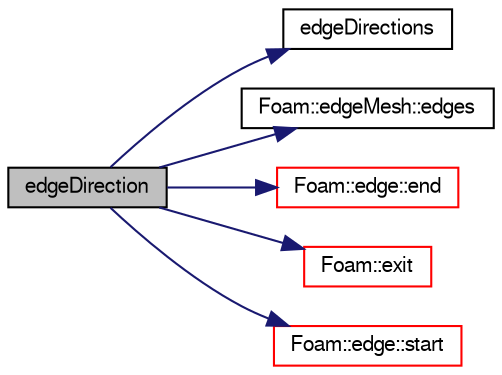 digraph "edgeDirection"
{
  bgcolor="transparent";
  edge [fontname="FreeSans",fontsize="10",labelfontname="FreeSans",labelfontsize="10"];
  node [fontname="FreeSans",fontsize="10",shape=record];
  rankdir="LR";
  Node714 [label="edgeDirection",height=0.2,width=0.4,color="black", fillcolor="grey75", style="filled", fontcolor="black"];
  Node714 -> Node715 [color="midnightblue",fontsize="10",style="solid",fontname="FreeSans"];
  Node715 [label="edgeDirections",height=0.2,width=0.4,color="black",URL="$a21786.html#a3ed9c65a681237af480891c1b4a88f6d",tooltip="Return the edgeDirection vectors. "];
  Node714 -> Node716 [color="midnightblue",fontsize="10",style="solid",fontname="FreeSans"];
  Node716 [label="Foam::edgeMesh::edges",height=0.2,width=0.4,color="black",URL="$a21754.html#a21d764179912ddda5c6f95193c289846",tooltip="Return edges. "];
  Node714 -> Node717 [color="midnightblue",fontsize="10",style="solid",fontname="FreeSans"];
  Node717 [label="Foam::edge::end",height=0.2,width=0.4,color="red",URL="$a27210.html#a5ac1c619caccdf5bcf8c3d58a409849f",tooltip="Return end vertex label. "];
  Node714 -> Node719 [color="midnightblue",fontsize="10",style="solid",fontname="FreeSans"];
  Node719 [label="Foam::exit",height=0.2,width=0.4,color="red",URL="$a21124.html#a06ca7250d8e89caf05243ec094843642"];
  Node714 -> Node766 [color="midnightblue",fontsize="10",style="solid",fontname="FreeSans"];
  Node766 [label="Foam::edge::start",height=0.2,width=0.4,color="red",URL="$a27210.html#afe56bdd2031bbf8321e35e2330c0b990",tooltip="Return start vertex label. "];
}
